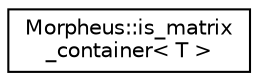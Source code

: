 digraph "Graphical Class Hierarchy"
{
 // LATEX_PDF_SIZE
  edge [fontname="Helvetica",fontsize="10",labelfontname="Helvetica",labelfontsize="10"];
  node [fontname="Helvetica",fontsize="10",shape=record];
  rankdir="LR";
  Node0 [label="Morpheus::is_matrix\l_container\< T \>",height=0.2,width=0.4,color="black", fillcolor="white", style="filled",URL="$classMorpheus_1_1is__matrix__container.html",tooltip="A valid Matrix container is the one that has a valid Matrix tag i.e satisfies the has_matrix_tag chec..."];
}

